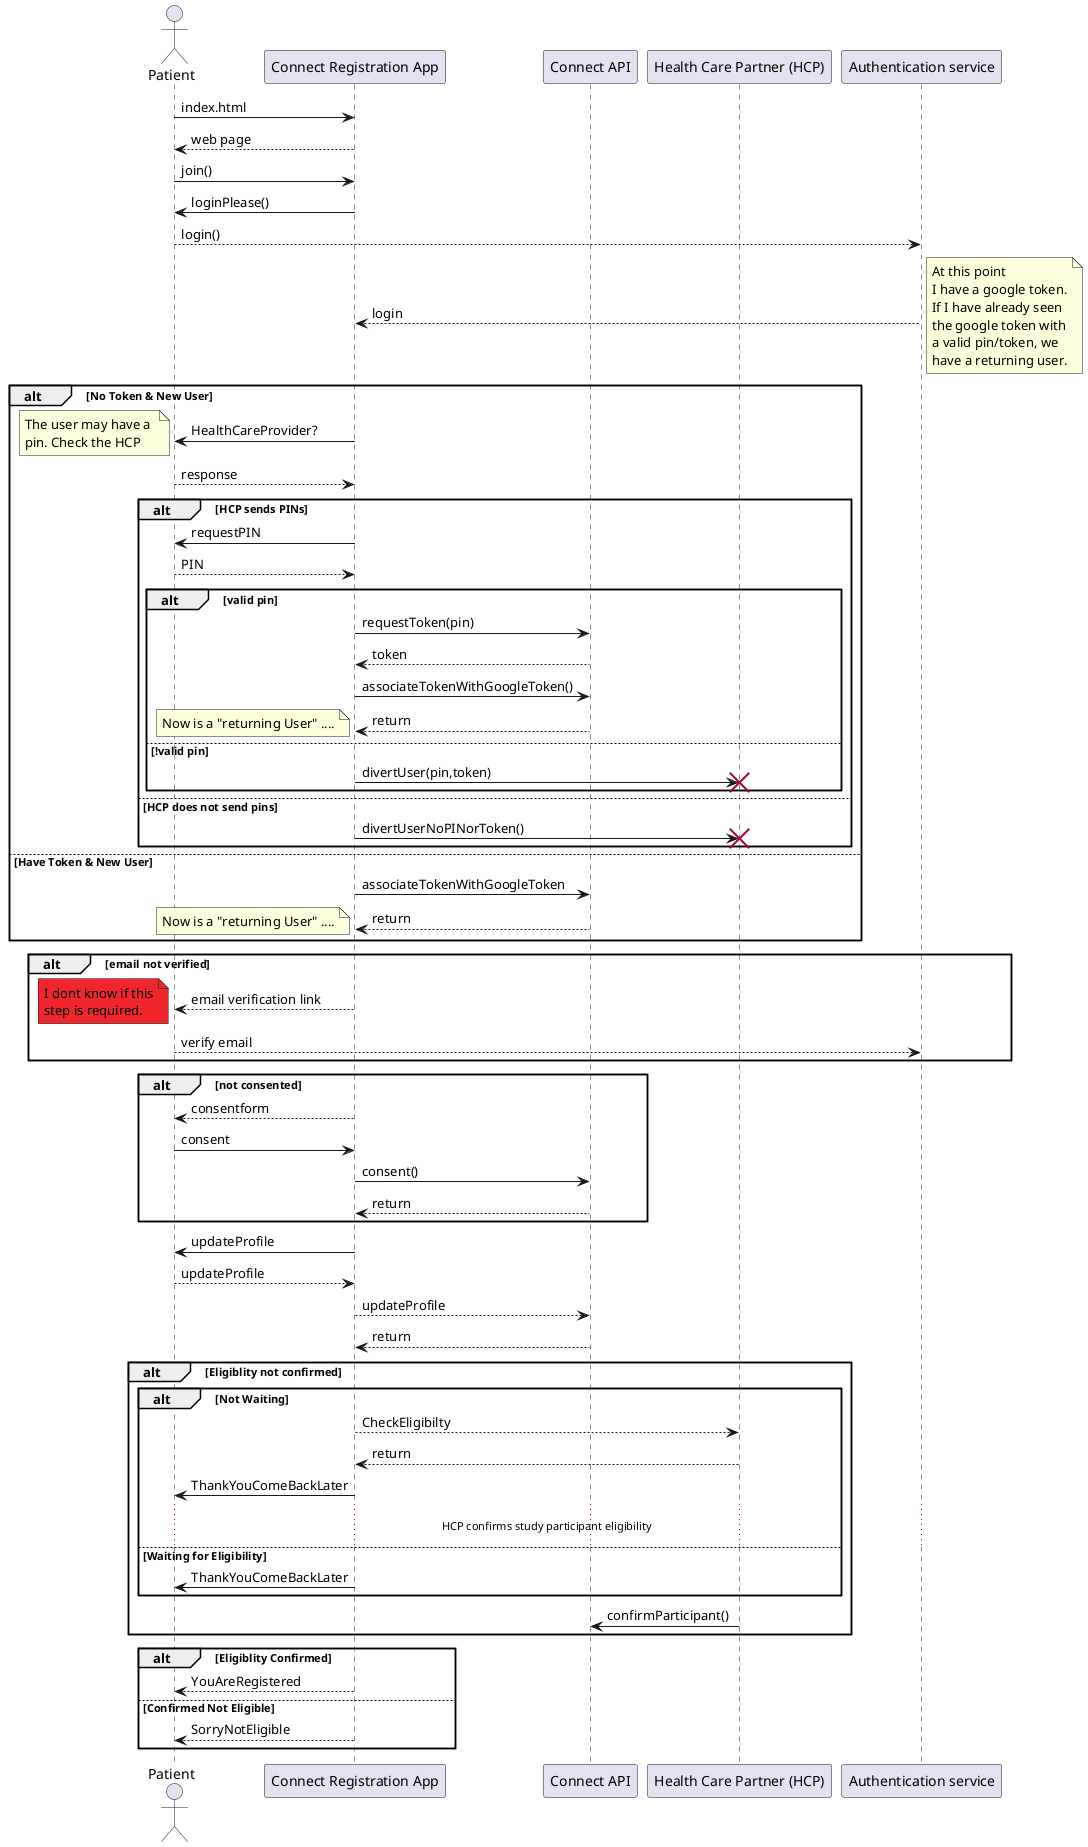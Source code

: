 @startuml
skinparam shadowing false
actor Patient as A
participant "Connect Registration App" as CA
participant "Connect API" as API
participant "Health Care Partner (HCP)" as HCP
participant "Authentication service" as AS

A ->CA: index.html
A <-- CA: web page
A ->CA: join()
CA -> A:  loginPlease()
A --> AS: login()
AS --> CA: login
  note right
    At this point
    I have a google token.
    If I have already seen
    the google token with
    a valid pin/token, we
    have a returning user.
  end note

alt No Token & New User
  CA -> A: HealthCareProvider?
  note left
    The user may have a 
    pin. Check the HCP
  end note

  A --> CA: response

  alt HCP sends PINs
    CA -> A: requestPIN
    A --> CA: PIN
    alt valid pin
    CA -> API: requestToken(pin)
    CA <-- API: token
    CA -> API: associateTokenWithGoogleToken()
    CA <-- API: return
    note left
        Now is a "returning User" ....
    end note
    
    else !valid pin
       CA -> HCP: divertUser(pin,token)
       destroy HCP
    end
    
  else HCP does not send pins
    CA -> HCP: divertUserNoPINorToken()
    destroy HCP
  end
else Have Token & New User
  CA -> API: associateTokenWithGoogleToken
  CA <-- API: return
  note left
      Now is a "returning User" ....
  end note
end

alt email not verified
  CA --> A: email verification link
  note left #f0262d
    I dont know if this
    step is required.
  end note

  A --> AS: verify email
end

alt not consented
  CA --> A: consentform
  A -> CA: consent
  CA -> API: consent()
  CA <-- API: return
end


CA -> A: updateProfile
A --> CA: updateProfile
CA --> API: updateProfile
API --> CA: return

alt Eligiblity not confirmed
  alt Not Waiting
    CA --> HCP: CheckEligibilty
    HCP --> CA: return
    CA -> A:  ThankYouComeBackLater
  ...HCP confirms study participant eligibility ...
  else Waiting for Eligibility
    CA -> A:  ThankYouComeBackLater
  end
  HCP -> API: confirmParticipant()
end

alt Eligiblity Confirmed
  CA --> A: YouAreRegistered
else Confirmed Not Eligible
  CA --> A: SorryNotEligible
end

@enduml
